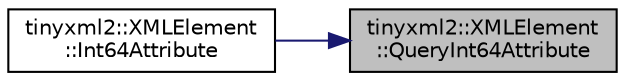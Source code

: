 digraph "tinyxml2::XMLElement::QueryInt64Attribute"
{
 // LATEX_PDF_SIZE
  edge [fontname="Helvetica",fontsize="10",labelfontname="Helvetica",labelfontsize="10"];
  node [fontname="Helvetica",fontsize="10",shape=record];
  rankdir="RL";
  Node1 [label="tinyxml2::XMLElement\l::QueryInt64Attribute",height=0.2,width=0.4,color="black", fillcolor="grey75", style="filled", fontcolor="black",tooltip="See QueryIntAttribute()"];
  Node1 -> Node2 [dir="back",color="midnightblue",fontsize="10",style="solid"];
  Node2 [label="tinyxml2::XMLElement\l::Int64Attribute",height=0.2,width=0.4,color="black", fillcolor="white", style="filled",URL="$classtinyxml2_1_1XMLElement.html#a66d96972adecd816194191f13cc4a0a0",tooltip="See IntAttribute()"];
}
